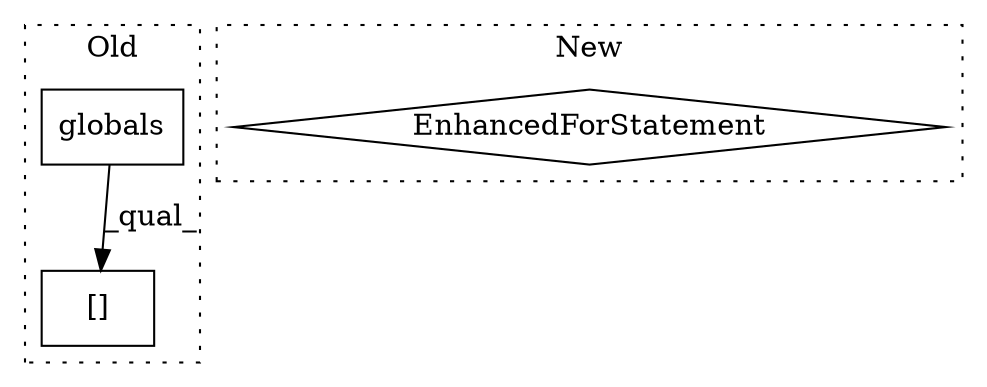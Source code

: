 digraph G {
subgraph cluster0 {
1 [label="globals" a="32" s="4181" l="9" shape="box"];
3 [label="[]" a="2" s="4181,4199" l="10,1" shape="box"];
label = "Old";
style="dotted";
}
subgraph cluster1 {
2 [label="EnhancedForStatement" a="70" s="2849,3030" l="57,3" shape="diamond"];
label = "New";
style="dotted";
}
1 -> 3 [label="_qual_"];
}